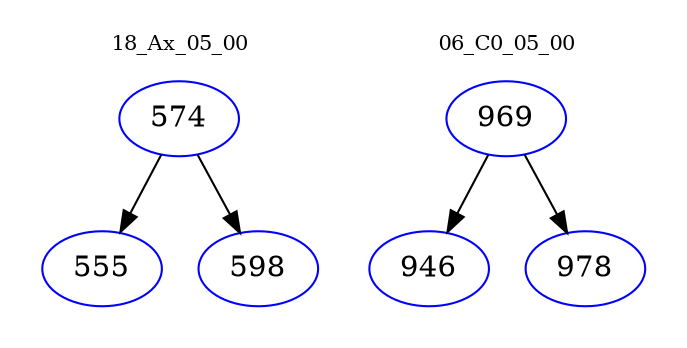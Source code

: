 digraph{
subgraph cluster_0 {
color = white
label = "18_Ax_05_00";
fontsize=10;
T0_574 [label="574", color="blue"]
T0_574 -> T0_555 [color="black"]
T0_555 [label="555", color="blue"]
T0_574 -> T0_598 [color="black"]
T0_598 [label="598", color="blue"]
}
subgraph cluster_1 {
color = white
label = "06_C0_05_00";
fontsize=10;
T1_969 [label="969", color="blue"]
T1_969 -> T1_946 [color="black"]
T1_946 [label="946", color="blue"]
T1_969 -> T1_978 [color="black"]
T1_978 [label="978", color="blue"]
}
}
